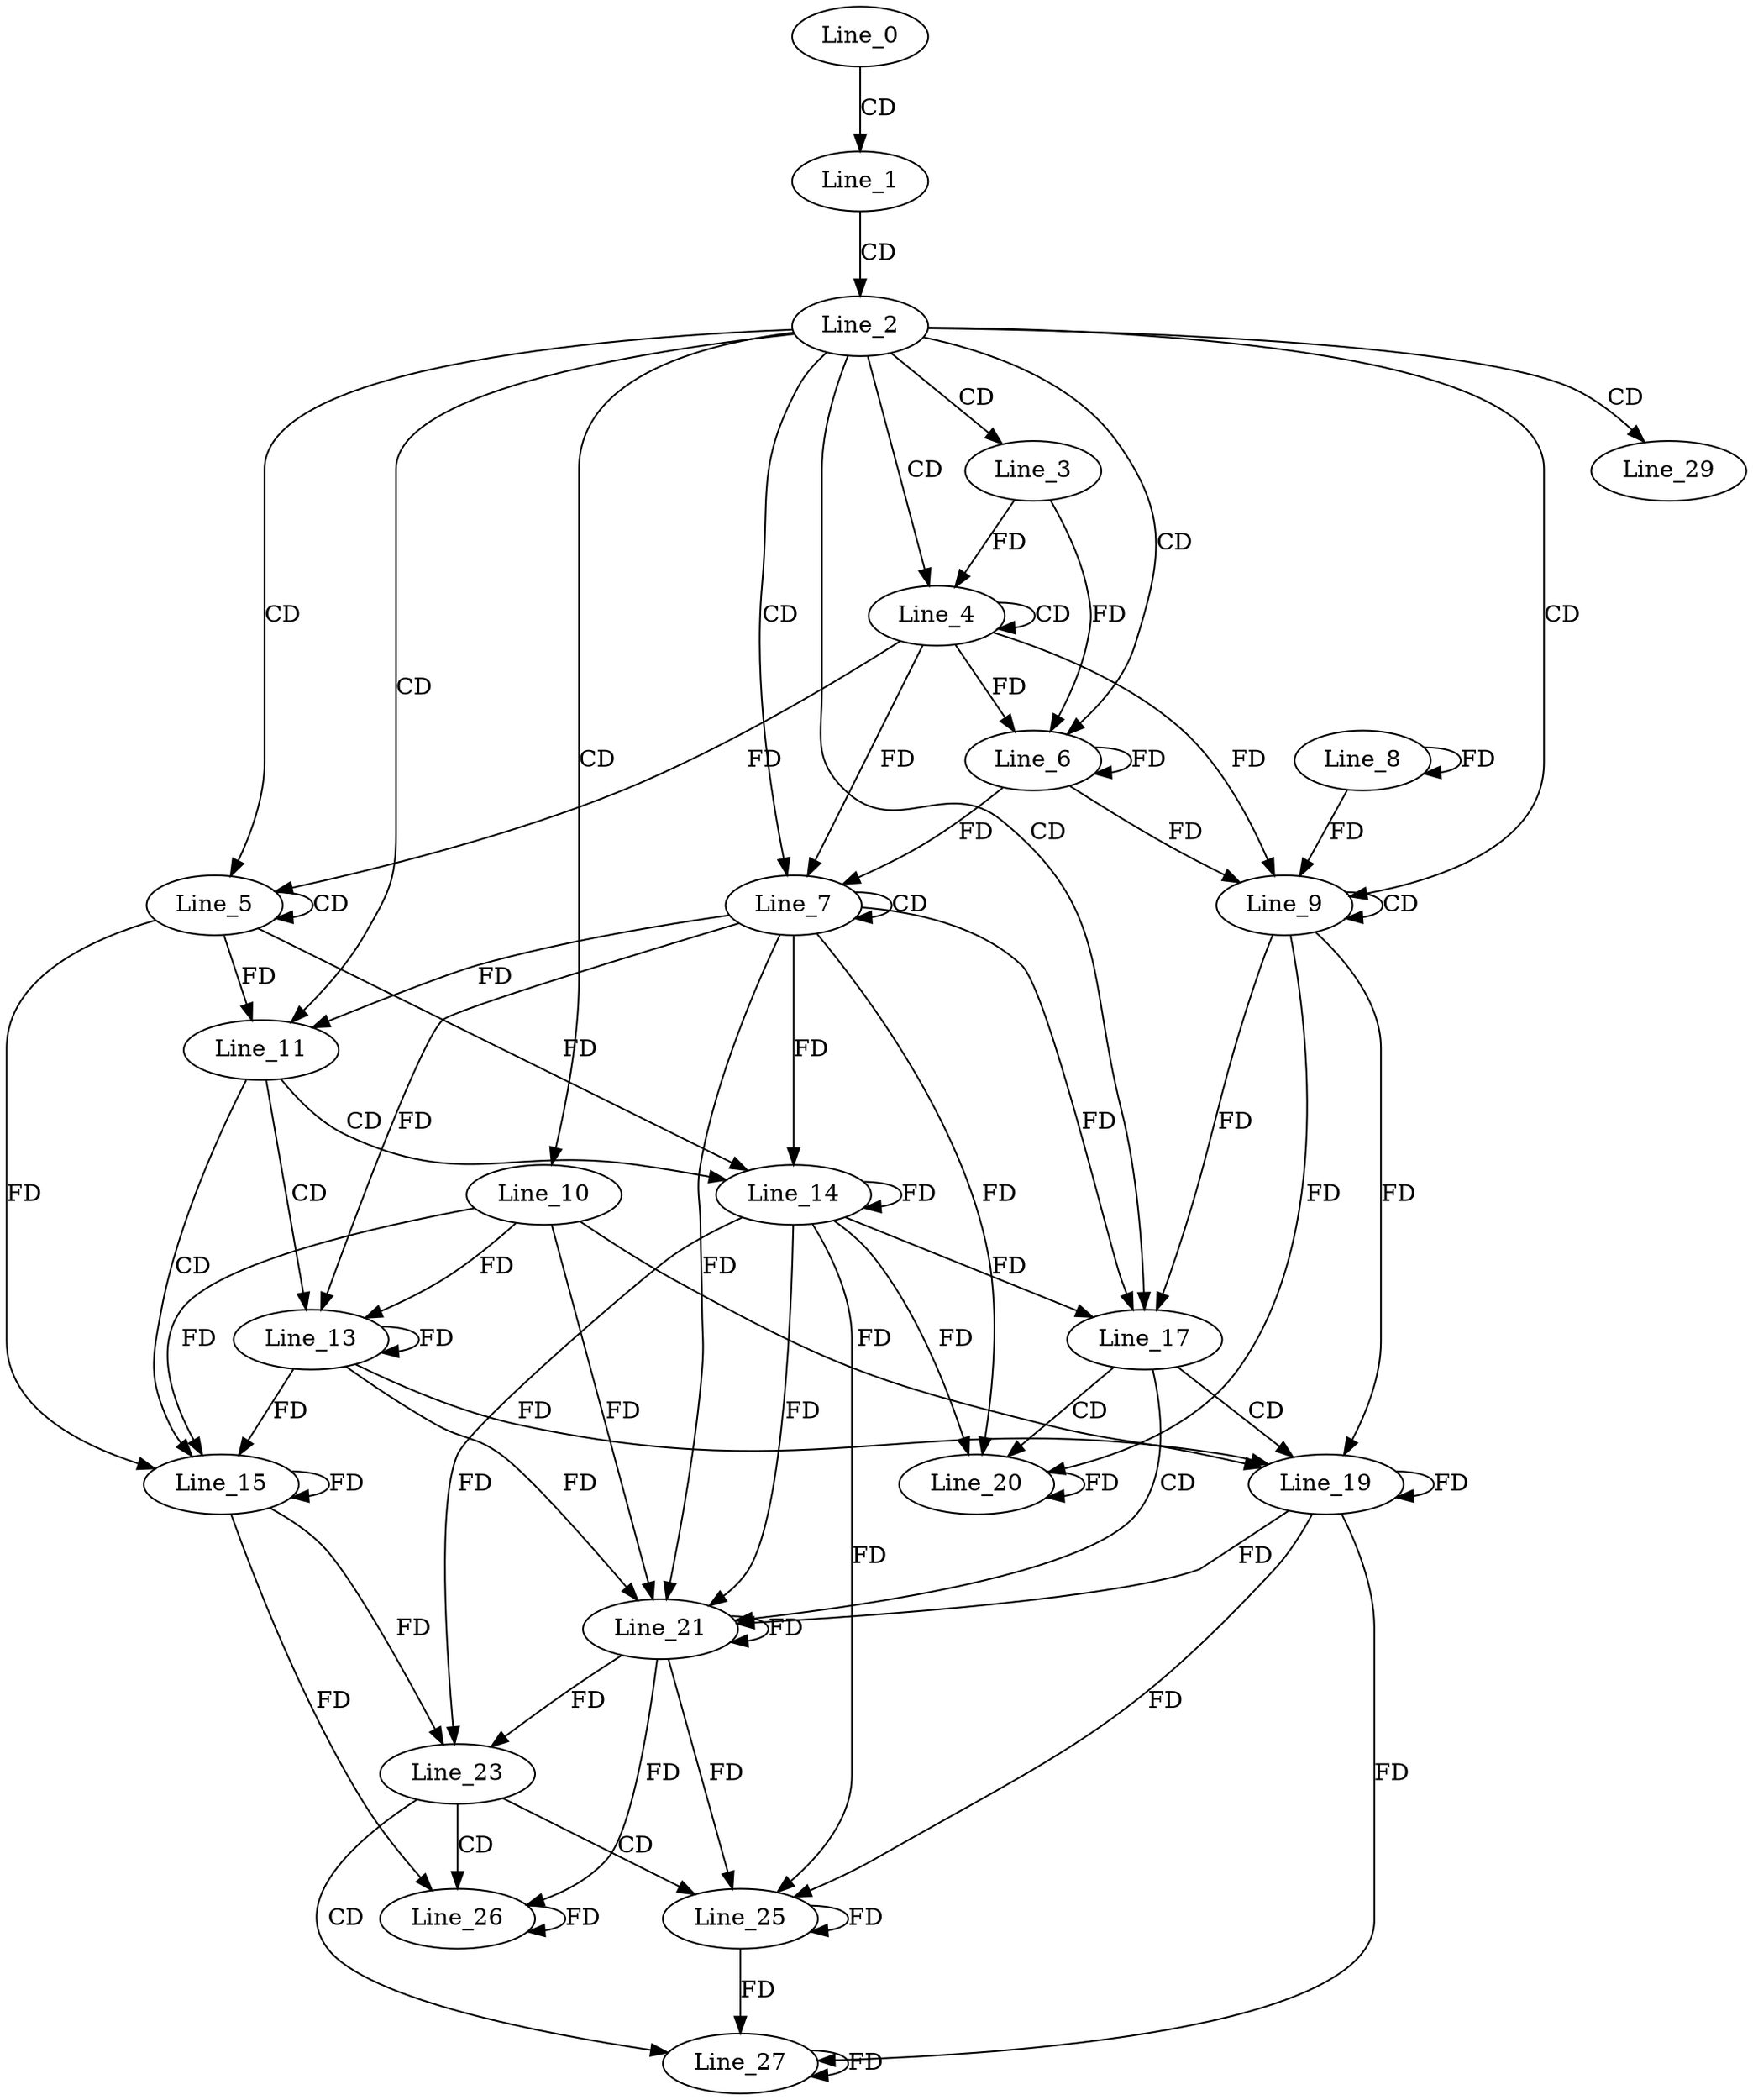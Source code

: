 digraph G {
  Line_0;
  Line_1;
  Line_2;
  Line_3;
  Line_4;
  Line_4;
  Line_5;
  Line_5;
  Line_6;
  Line_6;
  Line_7;
  Line_7;
  Line_8;
  Line_8;
  Line_9;
  Line_9;
  Line_10;
  Line_11;
  Line_13;
  Line_14;
  Line_15;
  Line_17;
  Line_19;
  Line_20;
  Line_21;
  Line_23;
  Line_25;
  Line_26;
  Line_27;
  Line_29;
  Line_0 -> Line_1 [ label="CD" ];
  Line_1 -> Line_2 [ label="CD" ];
  Line_2 -> Line_3 [ label="CD" ];
  Line_2 -> Line_4 [ label="CD" ];
  Line_4 -> Line_4 [ label="CD" ];
  Line_3 -> Line_4 [ label="FD" ];
  Line_2 -> Line_5 [ label="CD" ];
  Line_5 -> Line_5 [ label="CD" ];
  Line_4 -> Line_5 [ label="FD" ];
  Line_2 -> Line_6 [ label="CD" ];
  Line_4 -> Line_6 [ label="FD" ];
  Line_6 -> Line_6 [ label="FD" ];
  Line_3 -> Line_6 [ label="FD" ];
  Line_2 -> Line_7 [ label="CD" ];
  Line_7 -> Line_7 [ label="CD" ];
  Line_4 -> Line_7 [ label="FD" ];
  Line_6 -> Line_7 [ label="FD" ];
  Line_8 -> Line_8 [ label="FD" ];
  Line_2 -> Line_9 [ label="CD" ];
  Line_9 -> Line_9 [ label="CD" ];
  Line_4 -> Line_9 [ label="FD" ];
  Line_6 -> Line_9 [ label="FD" ];
  Line_8 -> Line_9 [ label="FD" ];
  Line_2 -> Line_10 [ label="CD" ];
  Line_2 -> Line_11 [ label="CD" ];
  Line_5 -> Line_11 [ label="FD" ];
  Line_7 -> Line_11 [ label="FD" ];
  Line_11 -> Line_13 [ label="CD" ];
  Line_10 -> Line_13 [ label="FD" ];
  Line_13 -> Line_13 [ label="FD" ];
  Line_7 -> Line_13 [ label="FD" ];
  Line_11 -> Line_14 [ label="CD" ];
  Line_7 -> Line_14 [ label="FD" ];
  Line_14 -> Line_14 [ label="FD" ];
  Line_5 -> Line_14 [ label="FD" ];
  Line_11 -> Line_15 [ label="CD" ];
  Line_5 -> Line_15 [ label="FD" ];
  Line_15 -> Line_15 [ label="FD" ];
  Line_10 -> Line_15 [ label="FD" ];
  Line_13 -> Line_15 [ label="FD" ];
  Line_2 -> Line_17 [ label="CD" ];
  Line_7 -> Line_17 [ label="FD" ];
  Line_14 -> Line_17 [ label="FD" ];
  Line_9 -> Line_17 [ label="FD" ];
  Line_17 -> Line_19 [ label="CD" ];
  Line_10 -> Line_19 [ label="FD" ];
  Line_13 -> Line_19 [ label="FD" ];
  Line_19 -> Line_19 [ label="FD" ];
  Line_9 -> Line_19 [ label="FD" ];
  Line_17 -> Line_20 [ label="CD" ];
  Line_9 -> Line_20 [ label="FD" ];
  Line_20 -> Line_20 [ label="FD" ];
  Line_7 -> Line_20 [ label="FD" ];
  Line_14 -> Line_20 [ label="FD" ];
  Line_17 -> Line_21 [ label="CD" ];
  Line_7 -> Line_21 [ label="FD" ];
  Line_14 -> Line_21 [ label="FD" ];
  Line_21 -> Line_21 [ label="FD" ];
  Line_10 -> Line_21 [ label="FD" ];
  Line_13 -> Line_21 [ label="FD" ];
  Line_19 -> Line_21 [ label="FD" ];
  Line_15 -> Line_23 [ label="FD" ];
  Line_14 -> Line_23 [ label="FD" ];
  Line_21 -> Line_23 [ label="FD" ];
  Line_23 -> Line_25 [ label="CD" ];
  Line_19 -> Line_25 [ label="FD" ];
  Line_25 -> Line_25 [ label="FD" ];
  Line_14 -> Line_25 [ label="FD" ];
  Line_21 -> Line_25 [ label="FD" ];
  Line_23 -> Line_26 [ label="CD" ];
  Line_21 -> Line_26 [ label="FD" ];
  Line_26 -> Line_26 [ label="FD" ];
  Line_15 -> Line_26 [ label="FD" ];
  Line_23 -> Line_27 [ label="CD" ];
  Line_27 -> Line_27 [ label="FD" ];
  Line_19 -> Line_27 [ label="FD" ];
  Line_25 -> Line_27 [ label="FD" ];
  Line_2 -> Line_29 [ label="CD" ];
}
